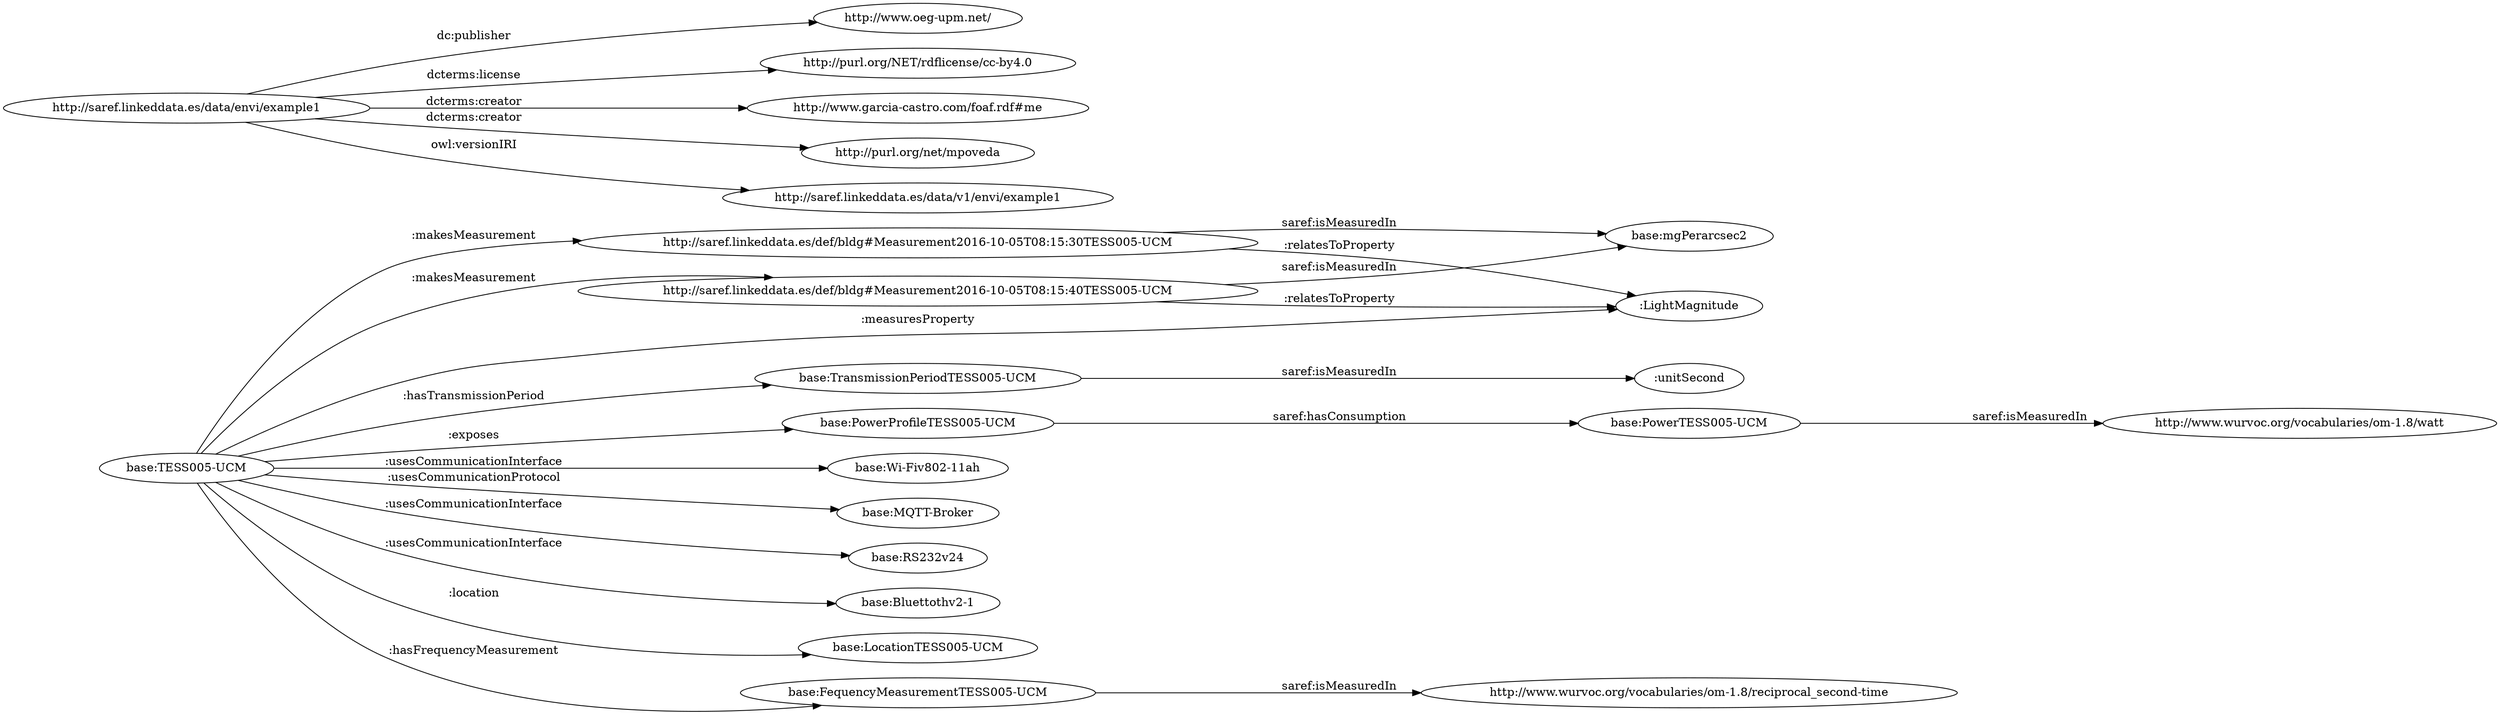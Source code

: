 digraph ar2dtool_diagram { 
rankdir=LR;
size="1501"
	"http://saref.linkeddata.es/def/bldg#Measurement2016-10-05T08:15:40TESS005-UCM" -> "base:mgPerarcsec2" [ label = "saref:isMeasuredIn" ];
	"http://saref.linkeddata.es/def/bldg#Measurement2016-10-05T08:15:40TESS005-UCM" -> ":LightMagnitude" [ label = ":relatesToProperty" ];
	"http://saref.linkeddata.es/data/envi/example1" -> "http://www.oeg-upm.net/" [ label = "dc:publisher" ];
	"http://saref.linkeddata.es/data/envi/example1" -> "http://purl.org/NET/rdflicense/cc-by4.0" [ label = "dcterms:license" ];
	"http://saref.linkeddata.es/data/envi/example1" -> "http://www.garcia-castro.com/foaf.rdf#me" [ label = "dcterms:creator" ];
	"http://saref.linkeddata.es/data/envi/example1" -> "http://purl.org/net/mpoveda" [ label = "dcterms:creator" ];
	"http://saref.linkeddata.es/data/envi/example1" -> "http://saref.linkeddata.es/data/v1/envi/example1" [ label = "owl:versionIRI" ];
	"base:TransmissionPeriodTESS005-UCM" -> ":unitSecond" [ label = "saref:isMeasuredIn" ];
	"base:PowerProfileTESS005-UCM" -> "base:PowerTESS005-UCM" [ label = "saref:hasConsumption" ];
	"http://saref.linkeddata.es/def/bldg#Measurement2016-10-05T08:15:30TESS005-UCM" -> "base:mgPerarcsec2" [ label = "saref:isMeasuredIn" ];
	"http://saref.linkeddata.es/def/bldg#Measurement2016-10-05T08:15:30TESS005-UCM" -> ":LightMagnitude" [ label = ":relatesToProperty" ];
	"base:TESS005-UCM" -> "base:Wi-Fiv802-11ah" [ label = ":usesCommunicationInterface" ];
	"base:TESS005-UCM" -> "base:MQTT-Broker" [ label = ":usesCommunicationProtocol" ];
	"base:TESS005-UCM" -> "base:PowerProfileTESS005-UCM" [ label = ":exposes" ];
	"base:TESS005-UCM" -> "base:RS232v24" [ label = ":usesCommunicationInterface" ];
	"base:TESS005-UCM" -> "base:Bluettothv2-1" [ label = ":usesCommunicationInterface" ];
	"base:TESS005-UCM" -> "base:LocationTESS005-UCM" [ label = ":location" ];
	"base:TESS005-UCM" -> ":LightMagnitude" [ label = ":measuresProperty" ];
	"base:TESS005-UCM" -> "base:TransmissionPeriodTESS005-UCM" [ label = ":hasTransmissionPeriod" ];
	"base:TESS005-UCM" -> "http://saref.linkeddata.es/def/bldg#Measurement2016-10-05T08:15:30TESS005-UCM" [ label = ":makesMeasurement" ];
	"base:TESS005-UCM" -> "http://saref.linkeddata.es/def/bldg#Measurement2016-10-05T08:15:40TESS005-UCM" [ label = ":makesMeasurement" ];
	"base:TESS005-UCM" -> "base:FequencyMeasurementTESS005-UCM" [ label = ":hasFrequencyMeasurement" ];
	"base:FequencyMeasurementTESS005-UCM" -> "http://www.wurvoc.org/vocabularies/om-1.8/reciprocal_second-time" [ label = "saref:isMeasuredIn" ];
	"base:PowerTESS005-UCM" -> "http://www.wurvoc.org/vocabularies/om-1.8/watt" [ label = "saref:isMeasuredIn" ];

}
